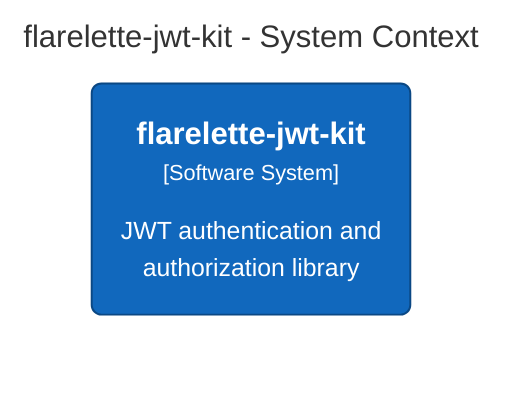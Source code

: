 graph TB
  linkStyle default fill:#ffffff

  subgraph diagram ["flarelette-jwt-kit - System Context"]
    style diagram fill:#ffffff,stroke:#ffffff

    1("<div style='font-weight: bold'>flarelette-jwt-kit</div><div style='font-size: 70%; margin-top: 0px'>[Software System]</div><div style='font-size: 80%; margin-top:10px'>JWT authentication and<br />authorization library</div>")
    style 1 fill:#1168bd,stroke:#0b4884,color:#ffffff

  end